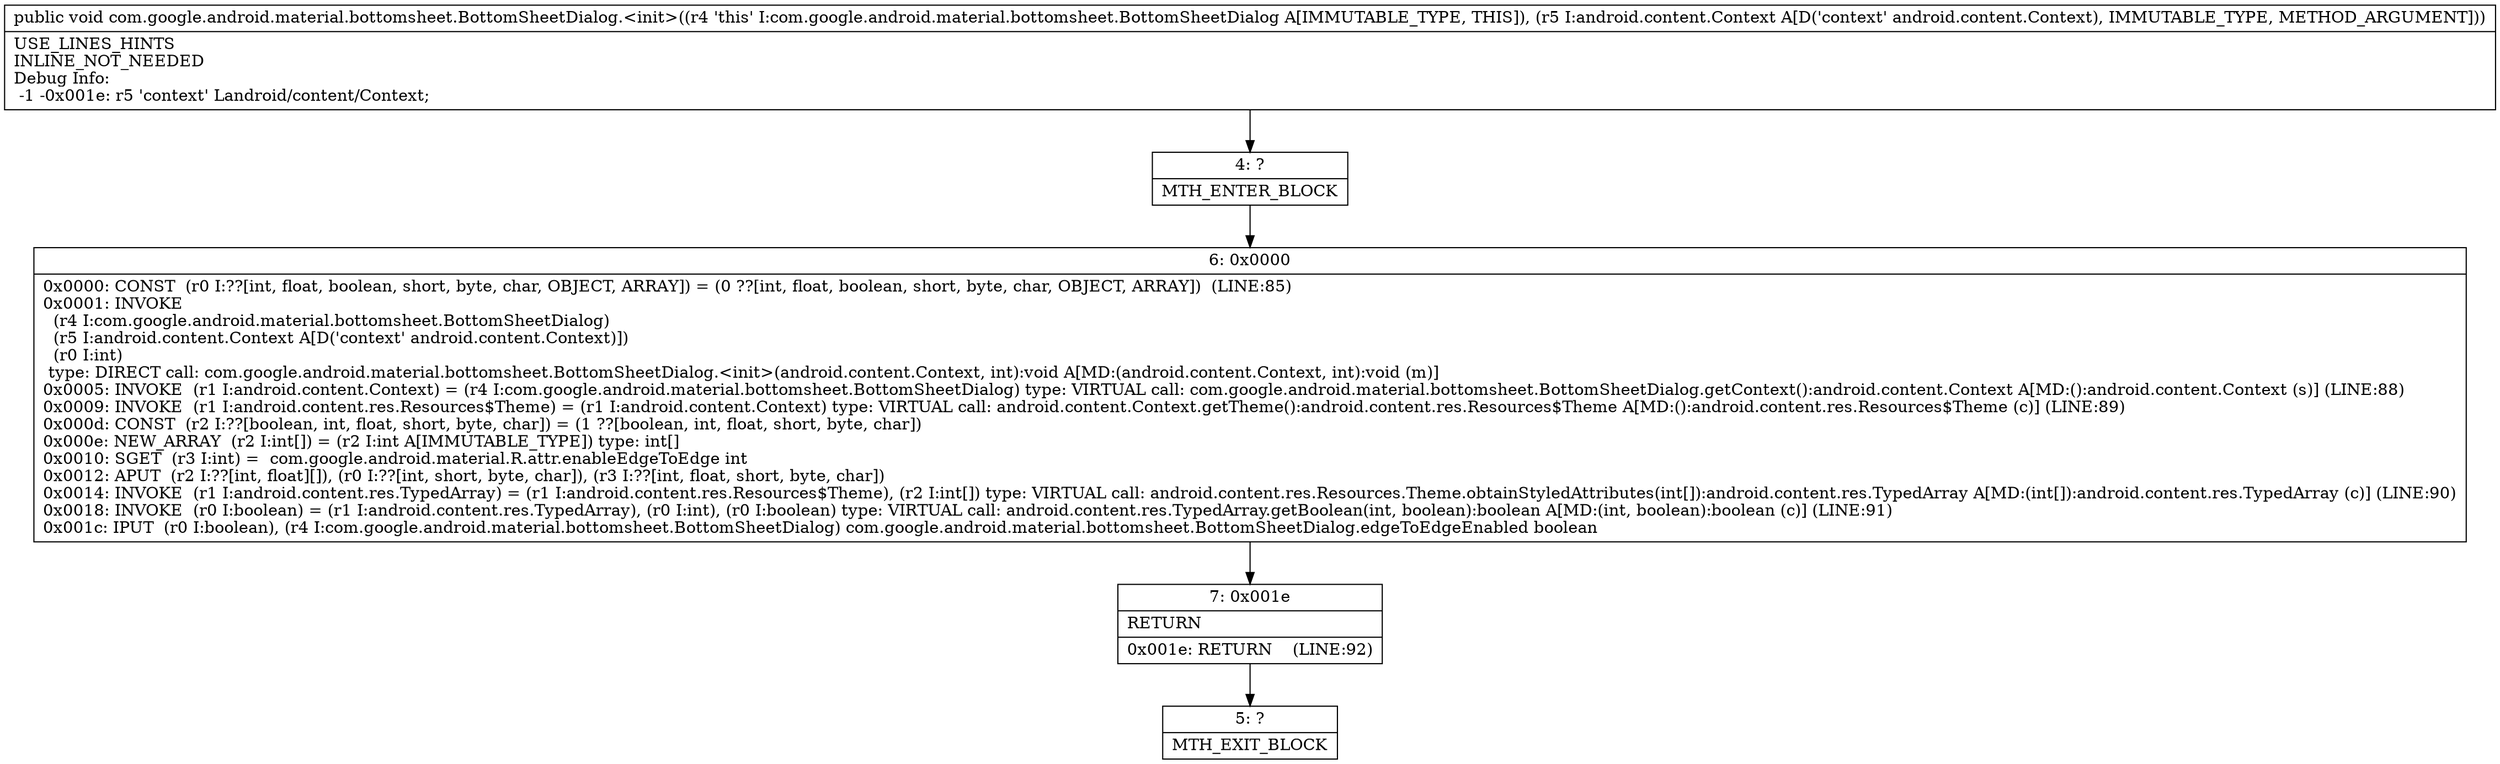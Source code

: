 digraph "CFG forcom.google.android.material.bottomsheet.BottomSheetDialog.\<init\>(Landroid\/content\/Context;)V" {
Node_4 [shape=record,label="{4\:\ ?|MTH_ENTER_BLOCK\l}"];
Node_6 [shape=record,label="{6\:\ 0x0000|0x0000: CONST  (r0 I:??[int, float, boolean, short, byte, char, OBJECT, ARRAY]) = (0 ??[int, float, boolean, short, byte, char, OBJECT, ARRAY])  (LINE:85)\l0x0001: INVOKE  \l  (r4 I:com.google.android.material.bottomsheet.BottomSheetDialog)\l  (r5 I:android.content.Context A[D('context' android.content.Context)])\l  (r0 I:int)\l type: DIRECT call: com.google.android.material.bottomsheet.BottomSheetDialog.\<init\>(android.content.Context, int):void A[MD:(android.content.Context, int):void (m)]\l0x0005: INVOKE  (r1 I:android.content.Context) = (r4 I:com.google.android.material.bottomsheet.BottomSheetDialog) type: VIRTUAL call: com.google.android.material.bottomsheet.BottomSheetDialog.getContext():android.content.Context A[MD:():android.content.Context (s)] (LINE:88)\l0x0009: INVOKE  (r1 I:android.content.res.Resources$Theme) = (r1 I:android.content.Context) type: VIRTUAL call: android.content.Context.getTheme():android.content.res.Resources$Theme A[MD:():android.content.res.Resources$Theme (c)] (LINE:89)\l0x000d: CONST  (r2 I:??[boolean, int, float, short, byte, char]) = (1 ??[boolean, int, float, short, byte, char]) \l0x000e: NEW_ARRAY  (r2 I:int[]) = (r2 I:int A[IMMUTABLE_TYPE]) type: int[] \l0x0010: SGET  (r3 I:int) =  com.google.android.material.R.attr.enableEdgeToEdge int \l0x0012: APUT  (r2 I:??[int, float][]), (r0 I:??[int, short, byte, char]), (r3 I:??[int, float, short, byte, char]) \l0x0014: INVOKE  (r1 I:android.content.res.TypedArray) = (r1 I:android.content.res.Resources$Theme), (r2 I:int[]) type: VIRTUAL call: android.content.res.Resources.Theme.obtainStyledAttributes(int[]):android.content.res.TypedArray A[MD:(int[]):android.content.res.TypedArray (c)] (LINE:90)\l0x0018: INVOKE  (r0 I:boolean) = (r1 I:android.content.res.TypedArray), (r0 I:int), (r0 I:boolean) type: VIRTUAL call: android.content.res.TypedArray.getBoolean(int, boolean):boolean A[MD:(int, boolean):boolean (c)] (LINE:91)\l0x001c: IPUT  (r0 I:boolean), (r4 I:com.google.android.material.bottomsheet.BottomSheetDialog) com.google.android.material.bottomsheet.BottomSheetDialog.edgeToEdgeEnabled boolean \l}"];
Node_7 [shape=record,label="{7\:\ 0x001e|RETURN\l|0x001e: RETURN    (LINE:92)\l}"];
Node_5 [shape=record,label="{5\:\ ?|MTH_EXIT_BLOCK\l}"];
MethodNode[shape=record,label="{public void com.google.android.material.bottomsheet.BottomSheetDialog.\<init\>((r4 'this' I:com.google.android.material.bottomsheet.BottomSheetDialog A[IMMUTABLE_TYPE, THIS]), (r5 I:android.content.Context A[D('context' android.content.Context), IMMUTABLE_TYPE, METHOD_ARGUMENT]))  | USE_LINES_HINTS\lINLINE_NOT_NEEDED\lDebug Info:\l  \-1 \-0x001e: r5 'context' Landroid\/content\/Context;\l}"];
MethodNode -> Node_4;Node_4 -> Node_6;
Node_6 -> Node_7;
Node_7 -> Node_5;
}

